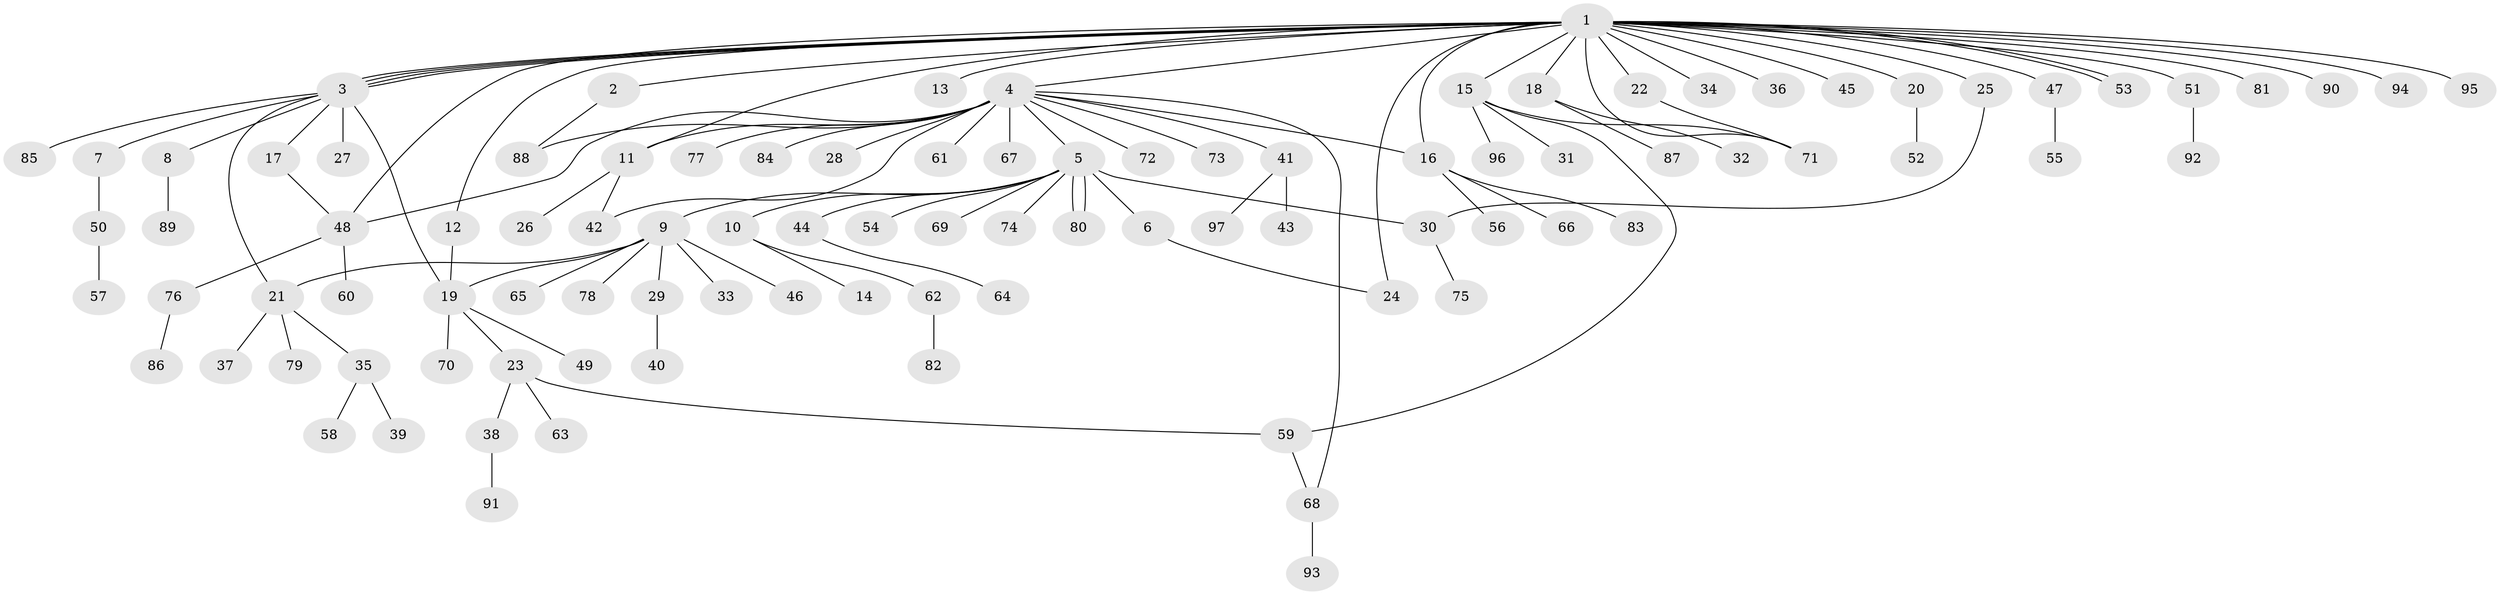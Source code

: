 // Generated by graph-tools (version 1.1) at 2025/49/03/09/25 03:49:57]
// undirected, 97 vertices, 116 edges
graph export_dot {
graph [start="1"]
  node [color=gray90,style=filled];
  1;
  2;
  3;
  4;
  5;
  6;
  7;
  8;
  9;
  10;
  11;
  12;
  13;
  14;
  15;
  16;
  17;
  18;
  19;
  20;
  21;
  22;
  23;
  24;
  25;
  26;
  27;
  28;
  29;
  30;
  31;
  32;
  33;
  34;
  35;
  36;
  37;
  38;
  39;
  40;
  41;
  42;
  43;
  44;
  45;
  46;
  47;
  48;
  49;
  50;
  51;
  52;
  53;
  54;
  55;
  56;
  57;
  58;
  59;
  60;
  61;
  62;
  63;
  64;
  65;
  66;
  67;
  68;
  69;
  70;
  71;
  72;
  73;
  74;
  75;
  76;
  77;
  78;
  79;
  80;
  81;
  82;
  83;
  84;
  85;
  86;
  87;
  88;
  89;
  90;
  91;
  92;
  93;
  94;
  95;
  96;
  97;
  1 -- 2;
  1 -- 3;
  1 -- 3;
  1 -- 3;
  1 -- 3;
  1 -- 4;
  1 -- 11;
  1 -- 12;
  1 -- 13;
  1 -- 15;
  1 -- 16;
  1 -- 18;
  1 -- 20;
  1 -- 22;
  1 -- 24;
  1 -- 25;
  1 -- 34;
  1 -- 36;
  1 -- 45;
  1 -- 47;
  1 -- 48;
  1 -- 51;
  1 -- 53;
  1 -- 53;
  1 -- 71;
  1 -- 81;
  1 -- 90;
  1 -- 94;
  1 -- 95;
  2 -- 88;
  3 -- 7;
  3 -- 8;
  3 -- 17;
  3 -- 19;
  3 -- 21;
  3 -- 27;
  3 -- 85;
  4 -- 5;
  4 -- 11;
  4 -- 16;
  4 -- 28;
  4 -- 41;
  4 -- 42;
  4 -- 48;
  4 -- 61;
  4 -- 67;
  4 -- 68;
  4 -- 72;
  4 -- 73;
  4 -- 77;
  4 -- 84;
  4 -- 88;
  5 -- 6;
  5 -- 9;
  5 -- 10;
  5 -- 30;
  5 -- 44;
  5 -- 54;
  5 -- 69;
  5 -- 74;
  5 -- 80;
  5 -- 80;
  6 -- 24;
  7 -- 50;
  8 -- 89;
  9 -- 19;
  9 -- 21;
  9 -- 29;
  9 -- 33;
  9 -- 46;
  9 -- 65;
  9 -- 78;
  10 -- 14;
  10 -- 62;
  11 -- 26;
  11 -- 42;
  12 -- 19;
  15 -- 31;
  15 -- 59;
  15 -- 71;
  15 -- 96;
  16 -- 56;
  16 -- 66;
  16 -- 83;
  17 -- 48;
  18 -- 32;
  18 -- 87;
  19 -- 23;
  19 -- 49;
  19 -- 70;
  20 -- 52;
  21 -- 35;
  21 -- 37;
  21 -- 79;
  22 -- 71;
  23 -- 38;
  23 -- 59;
  23 -- 63;
  25 -- 30;
  29 -- 40;
  30 -- 75;
  35 -- 39;
  35 -- 58;
  38 -- 91;
  41 -- 43;
  41 -- 97;
  44 -- 64;
  47 -- 55;
  48 -- 60;
  48 -- 76;
  50 -- 57;
  51 -- 92;
  59 -- 68;
  62 -- 82;
  68 -- 93;
  76 -- 86;
}
